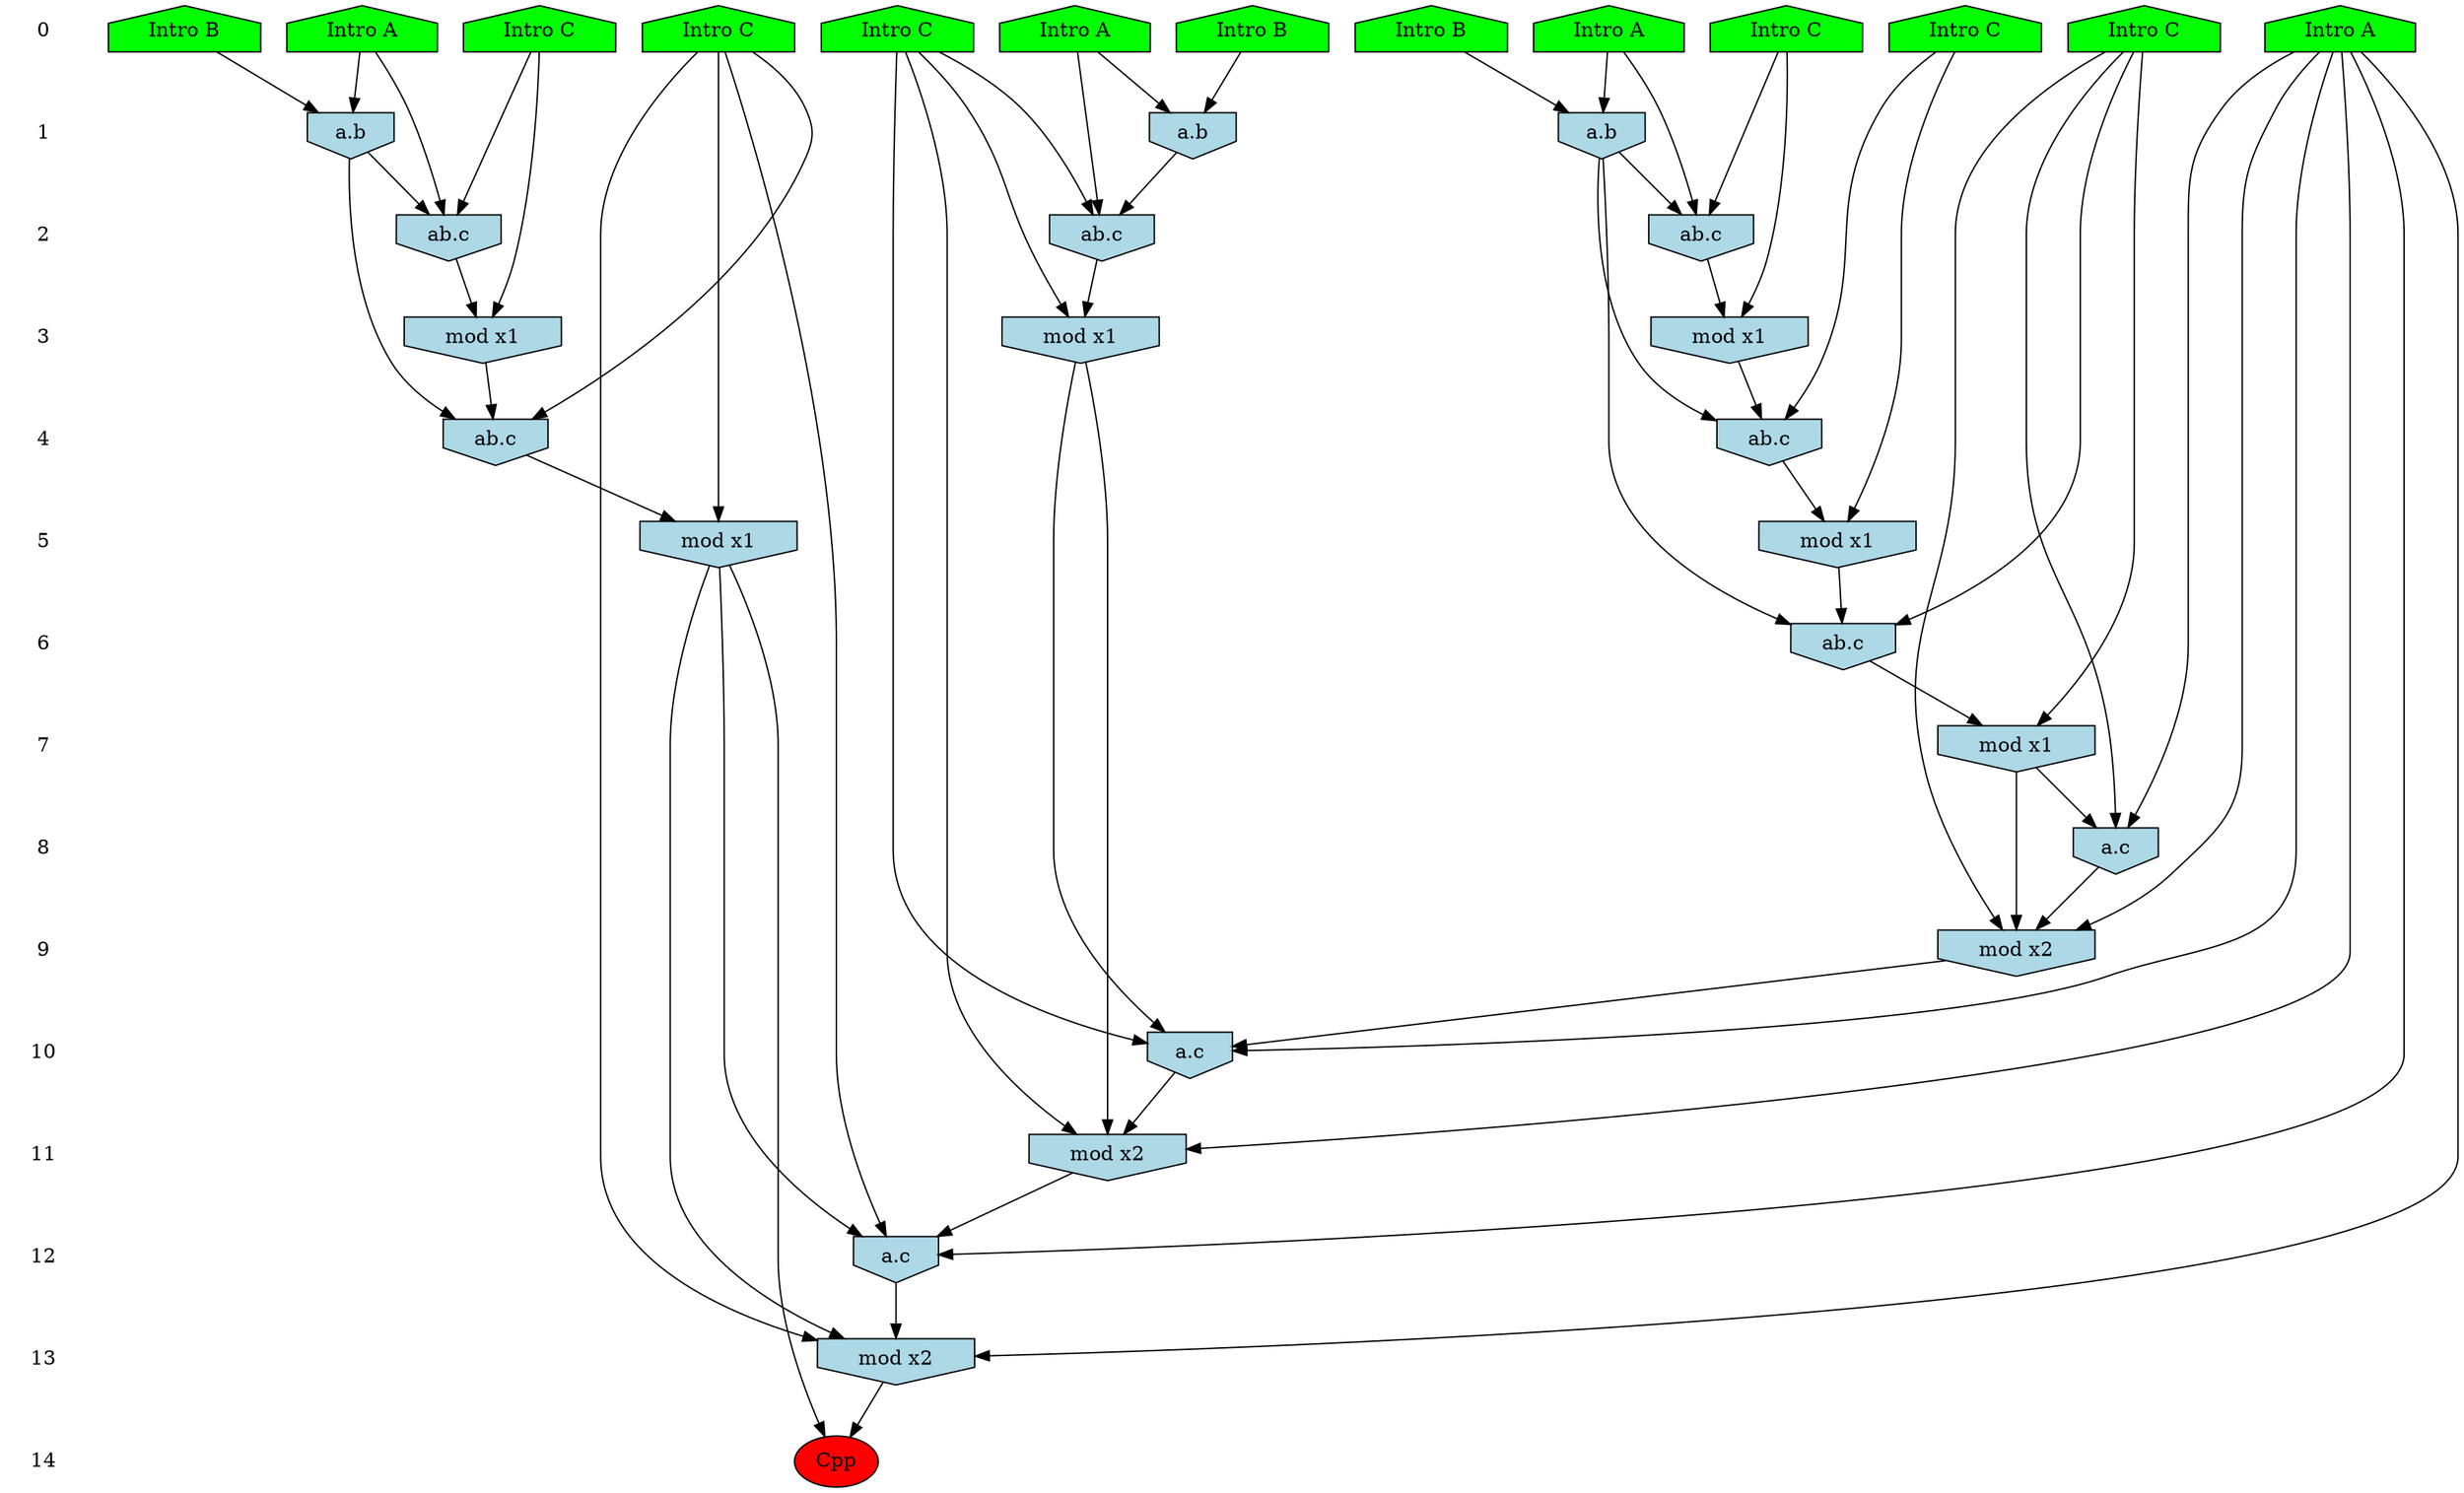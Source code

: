 /* Compression of 1 causal flows obtained in average at 1.828002E+01 t.u */
/* Compressed causal flows were: [3274] */
digraph G{
 ranksep=.5 ; 
{ rank = same ; "0" [shape=plaintext] ; node_1 [label ="Intro B", shape=house, style=filled, fillcolor=green] ;
node_2 [label ="Intro B", shape=house, style=filled, fillcolor=green] ;
node_3 [label ="Intro B", shape=house, style=filled, fillcolor=green] ;
node_4 [label ="Intro A", shape=house, style=filled, fillcolor=green] ;
node_5 [label ="Intro A", shape=house, style=filled, fillcolor=green] ;
node_6 [label ="Intro A", shape=house, style=filled, fillcolor=green] ;
node_7 [label ="Intro A", shape=house, style=filled, fillcolor=green] ;
node_8 [label ="Intro C", shape=house, style=filled, fillcolor=green] ;
node_9 [label ="Intro C", shape=house, style=filled, fillcolor=green] ;
node_10 [label ="Intro C", shape=house, style=filled, fillcolor=green] ;
node_11 [label ="Intro C", shape=house, style=filled, fillcolor=green] ;
node_12 [label ="Intro C", shape=house, style=filled, fillcolor=green] ;
node_13 [label ="Intro C", shape=house, style=filled, fillcolor=green] ;
}
{ rank = same ; "1" [shape=plaintext] ; node_14 [label="a.b", shape=invhouse, style=filled, fillcolor = lightblue] ;
node_15 [label="a.b", shape=invhouse, style=filled, fillcolor = lightblue] ;
node_26 [label="a.b", shape=invhouse, style=filled, fillcolor = lightblue] ;
}
{ rank = same ; "2" [shape=plaintext] ; node_16 [label="ab.c", shape=invhouse, style=filled, fillcolor = lightblue] ;
node_17 [label="ab.c", shape=invhouse, style=filled, fillcolor = lightblue] ;
node_27 [label="ab.c", shape=invhouse, style=filled, fillcolor = lightblue] ;
}
{ rank = same ; "3" [shape=plaintext] ; node_18 [label="mod x1", shape=invhouse, style=filled, fillcolor = lightblue] ;
node_19 [label="mod x1", shape=invhouse, style=filled, fillcolor = lightblue] ;
node_30 [label="mod x1", shape=invhouse, style=filled, fillcolor = lightblue] ;
}
{ rank = same ; "4" [shape=plaintext] ; node_20 [label="ab.c", shape=invhouse, style=filled, fillcolor = lightblue] ;
node_23 [label="ab.c", shape=invhouse, style=filled, fillcolor = lightblue] ;
}
{ rank = same ; "5" [shape=plaintext] ; node_21 [label="mod x1", shape=invhouse, style=filled, fillcolor = lightblue] ;
node_24 [label="mod x1", shape=invhouse, style=filled, fillcolor = lightblue] ;
}
{ rank = same ; "6" [shape=plaintext] ; node_22 [label="ab.c", shape=invhouse, style=filled, fillcolor = lightblue] ;
}
{ rank = same ; "7" [shape=plaintext] ; node_25 [label="mod x1", shape=invhouse, style=filled, fillcolor = lightblue] ;
}
{ rank = same ; "8" [shape=plaintext] ; node_28 [label="a.c", shape=invhouse, style=filled, fillcolor = lightblue] ;
}
{ rank = same ; "9" [shape=plaintext] ; node_29 [label="mod x2", shape=invhouse, style=filled, fillcolor = lightblue] ;
}
{ rank = same ; "10" [shape=plaintext] ; node_31 [label="a.c", shape=invhouse, style=filled, fillcolor = lightblue] ;
}
{ rank = same ; "11" [shape=plaintext] ; node_32 [label="mod x2", shape=invhouse, style=filled, fillcolor = lightblue] ;
}
{ rank = same ; "12" [shape=plaintext] ; node_33 [label="a.c", shape=invhouse, style=filled, fillcolor = lightblue] ;
}
{ rank = same ; "13" [shape=plaintext] ; node_34 [label="mod x2", shape=invhouse, style=filled, fillcolor = lightblue] ;
}
{ rank = same ; "14" [shape=plaintext] ; node_35 [label ="Cpp", style=filled, fillcolor=red] ;
}
"0" -> "1" [style="invis"]; 
"1" -> "2" [style="invis"]; 
"2" -> "3" [style="invis"]; 
"3" -> "4" [style="invis"]; 
"4" -> "5" [style="invis"]; 
"5" -> "6" [style="invis"]; 
"6" -> "7" [style="invis"]; 
"7" -> "8" [style="invis"]; 
"8" -> "9" [style="invis"]; 
"9" -> "10" [style="invis"]; 
"10" -> "11" [style="invis"]; 
"11" -> "12" [style="invis"]; 
"12" -> "13" [style="invis"]; 
"13" -> "14" [style="invis"]; 
node_1 -> node_14
node_7 -> node_14
node_2 -> node_15
node_4 -> node_15
node_4 -> node_16
node_9 -> node_16
node_15 -> node_16
node_7 -> node_17
node_13 -> node_17
node_14 -> node_17
node_9 -> node_18
node_16 -> node_18
node_13 -> node_19
node_17 -> node_19
node_10 -> node_20
node_15 -> node_20
node_18 -> node_20
node_10 -> node_21
node_20 -> node_21
node_8 -> node_22
node_15 -> node_22
node_21 -> node_22
node_11 -> node_23
node_14 -> node_23
node_19 -> node_23
node_11 -> node_24
node_23 -> node_24
node_8 -> node_25
node_22 -> node_25
node_3 -> node_26
node_6 -> node_26
node_6 -> node_27
node_12 -> node_27
node_26 -> node_27
node_5 -> node_28
node_8 -> node_28
node_25 -> node_28
node_5 -> node_29
node_8 -> node_29
node_25 -> node_29
node_28 -> node_29
node_12 -> node_30
node_27 -> node_30
node_5 -> node_31
node_12 -> node_31
node_29 -> node_31
node_30 -> node_31
node_5 -> node_32
node_12 -> node_32
node_30 -> node_32
node_31 -> node_32
node_5 -> node_33
node_11 -> node_33
node_24 -> node_33
node_32 -> node_33
node_5 -> node_34
node_11 -> node_34
node_24 -> node_34
node_33 -> node_34
node_24 -> node_35
node_34 -> node_35
}
/*
 Dot generation time: 0.000835
*/